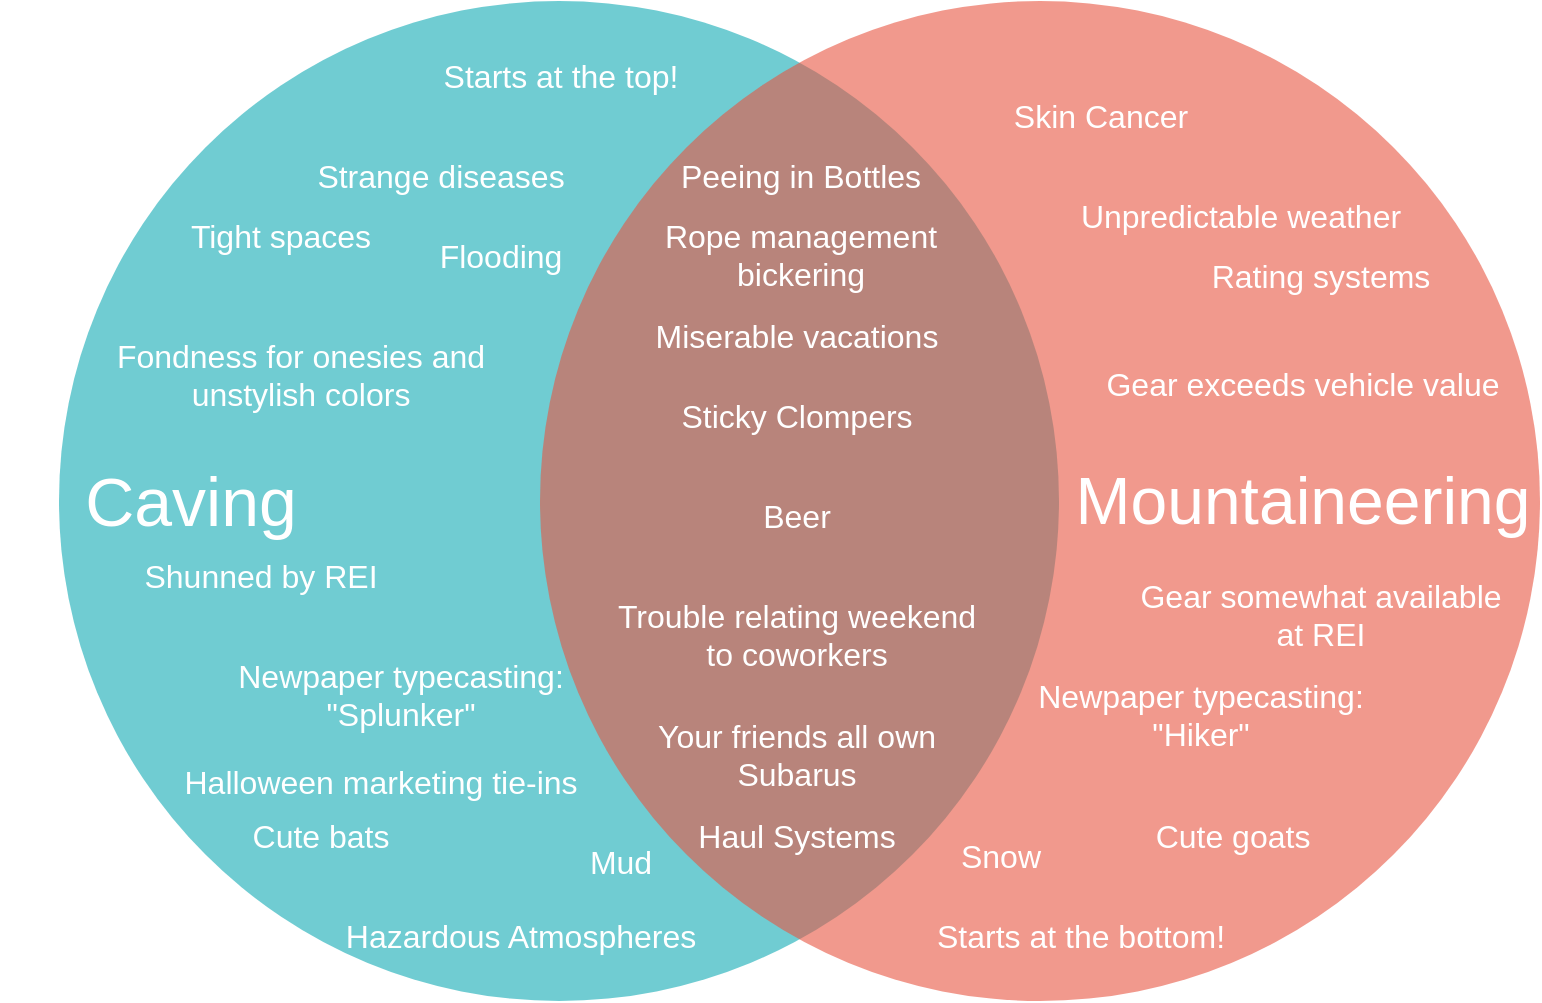 <mxfile version="12.6.8" type="github">
  <diagram id="3228e29e-7158-1315-38df-8450db1d8a1d" name="Page-1">
    <mxGraphModel dx="1112" dy="849" grid="1" gridSize="10" guides="1" tooltips="1" connect="1" arrows="1" fold="1" page="1" pageScale="1" pageWidth="1169" pageHeight="827" background="#ffffff" math="0" shadow="0">
      <root>
        <mxCell id="0"/>
        <mxCell id="1" parent="0"/>
        <mxCell id="21532" value="" style="ellipse;fillColor=#12AAB5;opacity=60;strokeColor=none;html=1;fontColor=#FFFFFF;" parent="1" vertex="1">
          <mxGeometry x="179.5" y="18.5" width="500" height="500" as="geometry"/>
        </mxCell>
        <mxCell id="21533" value="" style="ellipse;fillColor=#e85642;opacity=60;strokeColor=none;html=1;fontColor=#FFFFFF;" parent="1" vertex="1">
          <mxGeometry x="420" y="18.5" width="500" height="500" as="geometry"/>
        </mxCell>
        <mxCell id="21534" value="&lt;font style=&quot;font-size: 34px&quot;&gt;Caving&lt;/font&gt;" style="text;fontSize=24;align=center;verticalAlign=middle;html=1;fontColor=#FFFFFF;" parent="1" vertex="1">
          <mxGeometry x="150" y="233.5" width="190" height="70" as="geometry"/>
        </mxCell>
        <mxCell id="21535" value="&lt;font style=&quot;font-size: 33px&quot;&gt;Mountaineering&lt;/font&gt;" style="text;fontSize=24;align=center;verticalAlign=middle;html=1;fontColor=#FFFFFF;" parent="1" vertex="1">
          <mxGeometry x="706" y="233" width="190" height="70" as="geometry"/>
        </mxCell>
        <mxCell id="21537" value="Peeing in Bottles" style="text;align=center;html=1;fontColor=#FFFFFF;fontSize=16;" parent="1" vertex="1">
          <mxGeometry x="530" y="90" width="40" height="40" as="geometry"/>
        </mxCell>
        <mxCell id="21538" value="Starts at the top!" style="text;align=center;html=1;fontColor=#FFFFFF;fontSize=16;" parent="1" vertex="1">
          <mxGeometry x="409.5" y="40" width="40" height="40" as="geometry"/>
        </mxCell>
        <mxCell id="21539" value="Starts at the bottom!" style="text;align=center;html=1;fontColor=#FFFFFF;fontSize=16;" parent="1" vertex="1">
          <mxGeometry x="670" y="470" width="40" height="40" as="geometry"/>
        </mxCell>
        <mxCell id="21540" value="Sticky Clompers" style="text;align=center;html=1;fontColor=#FFFFFF;fontSize=16;" parent="1" vertex="1">
          <mxGeometry x="527.5" y="210" width="40" height="40" as="geometry"/>
        </mxCell>
        <mxCell id="k5Q_1SbnG-4EYqc-haiw-21540" value="&lt;div&gt;Rope management&lt;/div&gt;&lt;div&gt;bickering&lt;br&gt;&lt;/div&gt;" style="text;align=center;html=1;fontColor=#FFFFFF;fontSize=16;" parent="1" vertex="1">
          <mxGeometry x="530" y="120" width="40" height="40" as="geometry"/>
        </mxCell>
        <mxCell id="k5Q_1SbnG-4EYqc-haiw-21544" value="Miserable vacations" style="text;align=center;html=1;fontColor=#FFFFFF;fontSize=16;" parent="1" vertex="1">
          <mxGeometry x="525.5" y="170" width="44" height="40" as="geometry"/>
        </mxCell>
        <mxCell id="k5Q_1SbnG-4EYqc-haiw-21545" value="Skin Cancer" style="text;align=center;html=1;fontColor=#FFFFFF;fontSize=16;" parent="1" vertex="1">
          <mxGeometry x="679.5" y="60" width="40" height="40" as="geometry"/>
        </mxCell>
        <mxCell id="k5Q_1SbnG-4EYqc-haiw-21546" value="Strange diseases" style="text;align=center;html=1;fontColor=#FFFFFF;fontSize=16;" parent="1" vertex="1">
          <mxGeometry x="350" y="90" width="40" height="40" as="geometry"/>
        </mxCell>
        <mxCell id="k5Q_1SbnG-4EYqc-haiw-21547" value="Tight spaces" style="text;align=center;html=1;fontColor=#FFFFFF;fontSize=16;" parent="1" vertex="1">
          <mxGeometry x="270" y="120" width="40" height="40" as="geometry"/>
        </mxCell>
        <mxCell id="k5Q_1SbnG-4EYqc-haiw-21548" value="Unpredictable weather" style="text;align=center;html=1;fontColor=#FFFFFF;fontSize=16;" parent="1" vertex="1">
          <mxGeometry x="750" y="110" width="40" height="40" as="geometry"/>
        </mxCell>
        <mxCell id="j7XDGhFaV4TOFL3fgutA-21543" value="Flooding" style="text;align=center;html=1;fontColor=#FFFFFF;fontSize=16;" vertex="1" parent="1">
          <mxGeometry x="380" y="130" width="40" height="40" as="geometry"/>
        </mxCell>
        <mxCell id="j7XDGhFaV4TOFL3fgutA-21544" value="&lt;div&gt;Trouble relating weekend&lt;/div&gt;&lt;div&gt;to coworkers&lt;br&gt;&lt;/div&gt;" style="text;align=center;html=1;fontColor=#FFFFFF;fontSize=16;" vertex="1" parent="1">
          <mxGeometry x="527.5" y="310" width="40" height="40" as="geometry"/>
        </mxCell>
        <mxCell id="j7XDGhFaV4TOFL3fgutA-21548" value="&lt;div&gt;Fondness for onesies and&lt;/div&gt;&lt;div&gt;unstylish colors&lt;br&gt;&lt;/div&gt;" style="text;align=center;html=1;fontColor=#FFFFFF;fontSize=16;" vertex="1" parent="1">
          <mxGeometry x="280" y="180" width="40" height="40" as="geometry"/>
        </mxCell>
        <mxCell id="j7XDGhFaV4TOFL3fgutA-21550" value="&lt;div&gt;Gear somewhat available &lt;br&gt;&lt;/div&gt;&lt;div&gt;at REI&lt;/div&gt;" style="text;align=center;html=1;fontColor=#FFFFFF;fontSize=16;" vertex="1" parent="1">
          <mxGeometry x="790" y="300" width="40" height="40" as="geometry"/>
        </mxCell>
        <mxCell id="j7XDGhFaV4TOFL3fgutA-21551" value="Shunned by REI" style="text;align=center;html=1;fontColor=#FFFFFF;fontSize=16;" vertex="1" parent="1">
          <mxGeometry x="260" y="290" width="40" height="40" as="geometry"/>
        </mxCell>
        <mxCell id="j7XDGhFaV4TOFL3fgutA-21553" value="&lt;div&gt;Newpaper typecasting: &lt;br&gt;&lt;/div&gt;&lt;div&gt;&quot;Splunker&quot;&lt;/div&gt;" style="text;align=center;html=1;fontColor=#FFFFFF;fontSize=16;" vertex="1" parent="1">
          <mxGeometry x="330" y="340" width="40" height="40" as="geometry"/>
        </mxCell>
        <mxCell id="j7XDGhFaV4TOFL3fgutA-21554" value="&lt;div&gt;Newpaper typecasting: &lt;br&gt;&lt;/div&gt;&lt;div&gt;&quot;Hiker&quot;&lt;/div&gt;" style="text;align=center;html=1;fontColor=#FFFFFF;fontSize=16;" vertex="1" parent="1">
          <mxGeometry x="730" y="350" width="40" height="40" as="geometry"/>
        </mxCell>
        <mxCell id="j7XDGhFaV4TOFL3fgutA-21555" value="Mud" style="text;align=center;html=1;fontColor=#FFFFFF;fontSize=16;" vertex="1" parent="1">
          <mxGeometry x="440" y="433" width="40" height="40" as="geometry"/>
        </mxCell>
        <mxCell id="j7XDGhFaV4TOFL3fgutA-21556" value="Snow" style="text;align=center;html=1;fontColor=#FFFFFF;fontSize=16;" vertex="1" parent="1">
          <mxGeometry x="630" y="430" width="40" height="40" as="geometry"/>
        </mxCell>
        <mxCell id="j7XDGhFaV4TOFL3fgutA-21557" value="Rating systems" style="text;align=center;html=1;fontColor=#FFFFFF;fontSize=16;" vertex="1" parent="1">
          <mxGeometry x="790" y="140" width="40" height="40" as="geometry"/>
        </mxCell>
        <mxCell id="j7XDGhFaV4TOFL3fgutA-21558" value="&lt;div&gt;Your friends all own&lt;/div&gt;&lt;div&gt;Subarus&lt;/div&gt;" style="text;align=center;html=1;fontColor=#FFFFFF;fontSize=16;" vertex="1" parent="1">
          <mxGeometry x="527.5" y="370" width="40" height="40" as="geometry"/>
        </mxCell>
        <mxCell id="j7XDGhFaV4TOFL3fgutA-21559" value="Hazardous Atmospheres" style="text;align=center;html=1;fontColor=#FFFFFF;fontSize=16;" vertex="1" parent="1">
          <mxGeometry x="390" y="470" width="40" height="40" as="geometry"/>
        </mxCell>
        <mxCell id="j7XDGhFaV4TOFL3fgutA-21560" value="Haul Systems" style="text;align=center;html=1;fontColor=#FFFFFF;fontSize=16;" vertex="1" parent="1">
          <mxGeometry x="527.5" y="420" width="40" height="40" as="geometry"/>
        </mxCell>
        <mxCell id="j7XDGhFaV4TOFL3fgutA-21561" value="&lt;div&gt;Gear exceeds vehicle value&lt;br&gt;&lt;/div&gt;" style="text;align=center;html=1;fontColor=#FFFFFF;fontSize=16;" vertex="1" parent="1">
          <mxGeometry x="779" y="193.5" width="44" height="40" as="geometry"/>
        </mxCell>
        <mxCell id="j7XDGhFaV4TOFL3fgutA-21562" value="Halloween marketing tie-ins" style="text;align=center;html=1;fontColor=#FFFFFF;fontSize=16;" vertex="1" parent="1">
          <mxGeometry x="320" y="393" width="40" height="40" as="geometry"/>
        </mxCell>
        <mxCell id="j7XDGhFaV4TOFL3fgutA-21566" value="Cute goats" style="text;align=center;html=1;fontColor=#FFFFFF;fontSize=16;" vertex="1" parent="1">
          <mxGeometry x="746" y="420" width="40" height="40" as="geometry"/>
        </mxCell>
        <mxCell id="j7XDGhFaV4TOFL3fgutA-21567" value="Cute bats" style="text;align=center;html=1;fontColor=#FFFFFF;fontSize=16;" vertex="1" parent="1">
          <mxGeometry x="290" y="420" width="40" height="40" as="geometry"/>
        </mxCell>
        <mxCell id="j7XDGhFaV4TOFL3fgutA-21568" value="Beer" style="text;align=center;html=1;fontColor=#FFFFFF;fontSize=16;" vertex="1" parent="1">
          <mxGeometry x="527.5" y="260" width="40" height="40" as="geometry"/>
        </mxCell>
      </root>
    </mxGraphModel>
  </diagram>
</mxfile>
